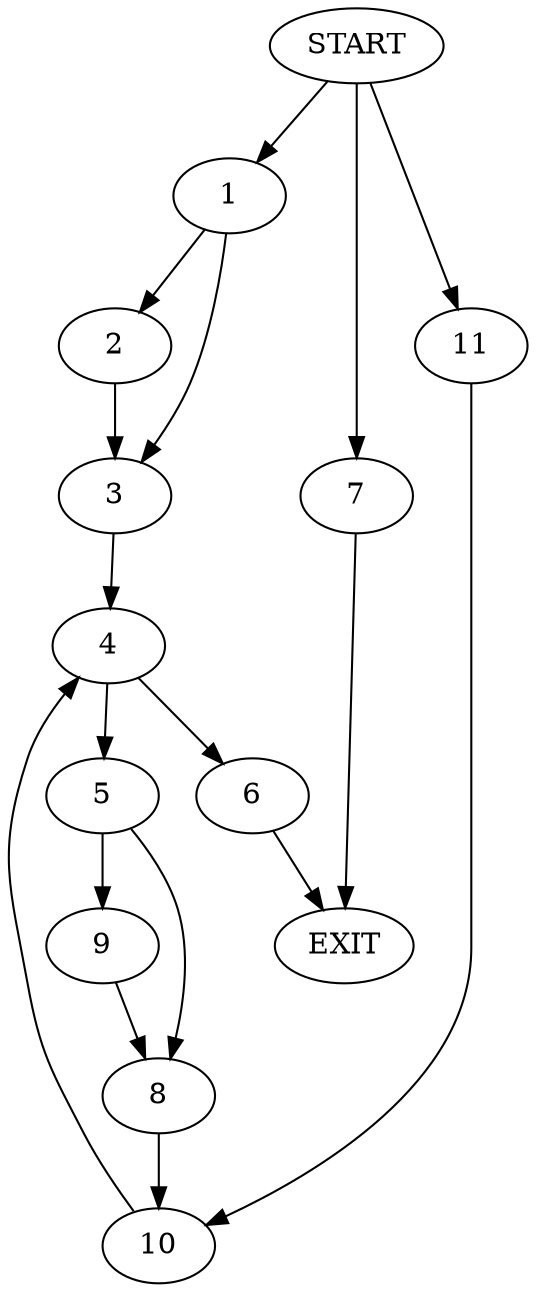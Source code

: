 digraph {
0 [label="START"]
12 [label="EXIT"]
0 -> 1
1 -> 2
1 -> 3
3 -> 4
2 -> 3
4 -> 5
4 -> 6
0 -> 7
7 -> 12
6 -> 12
5 -> 8
5 -> 9
9 -> 8
8 -> 10
10 -> 4
0 -> 11
11 -> 10
}
